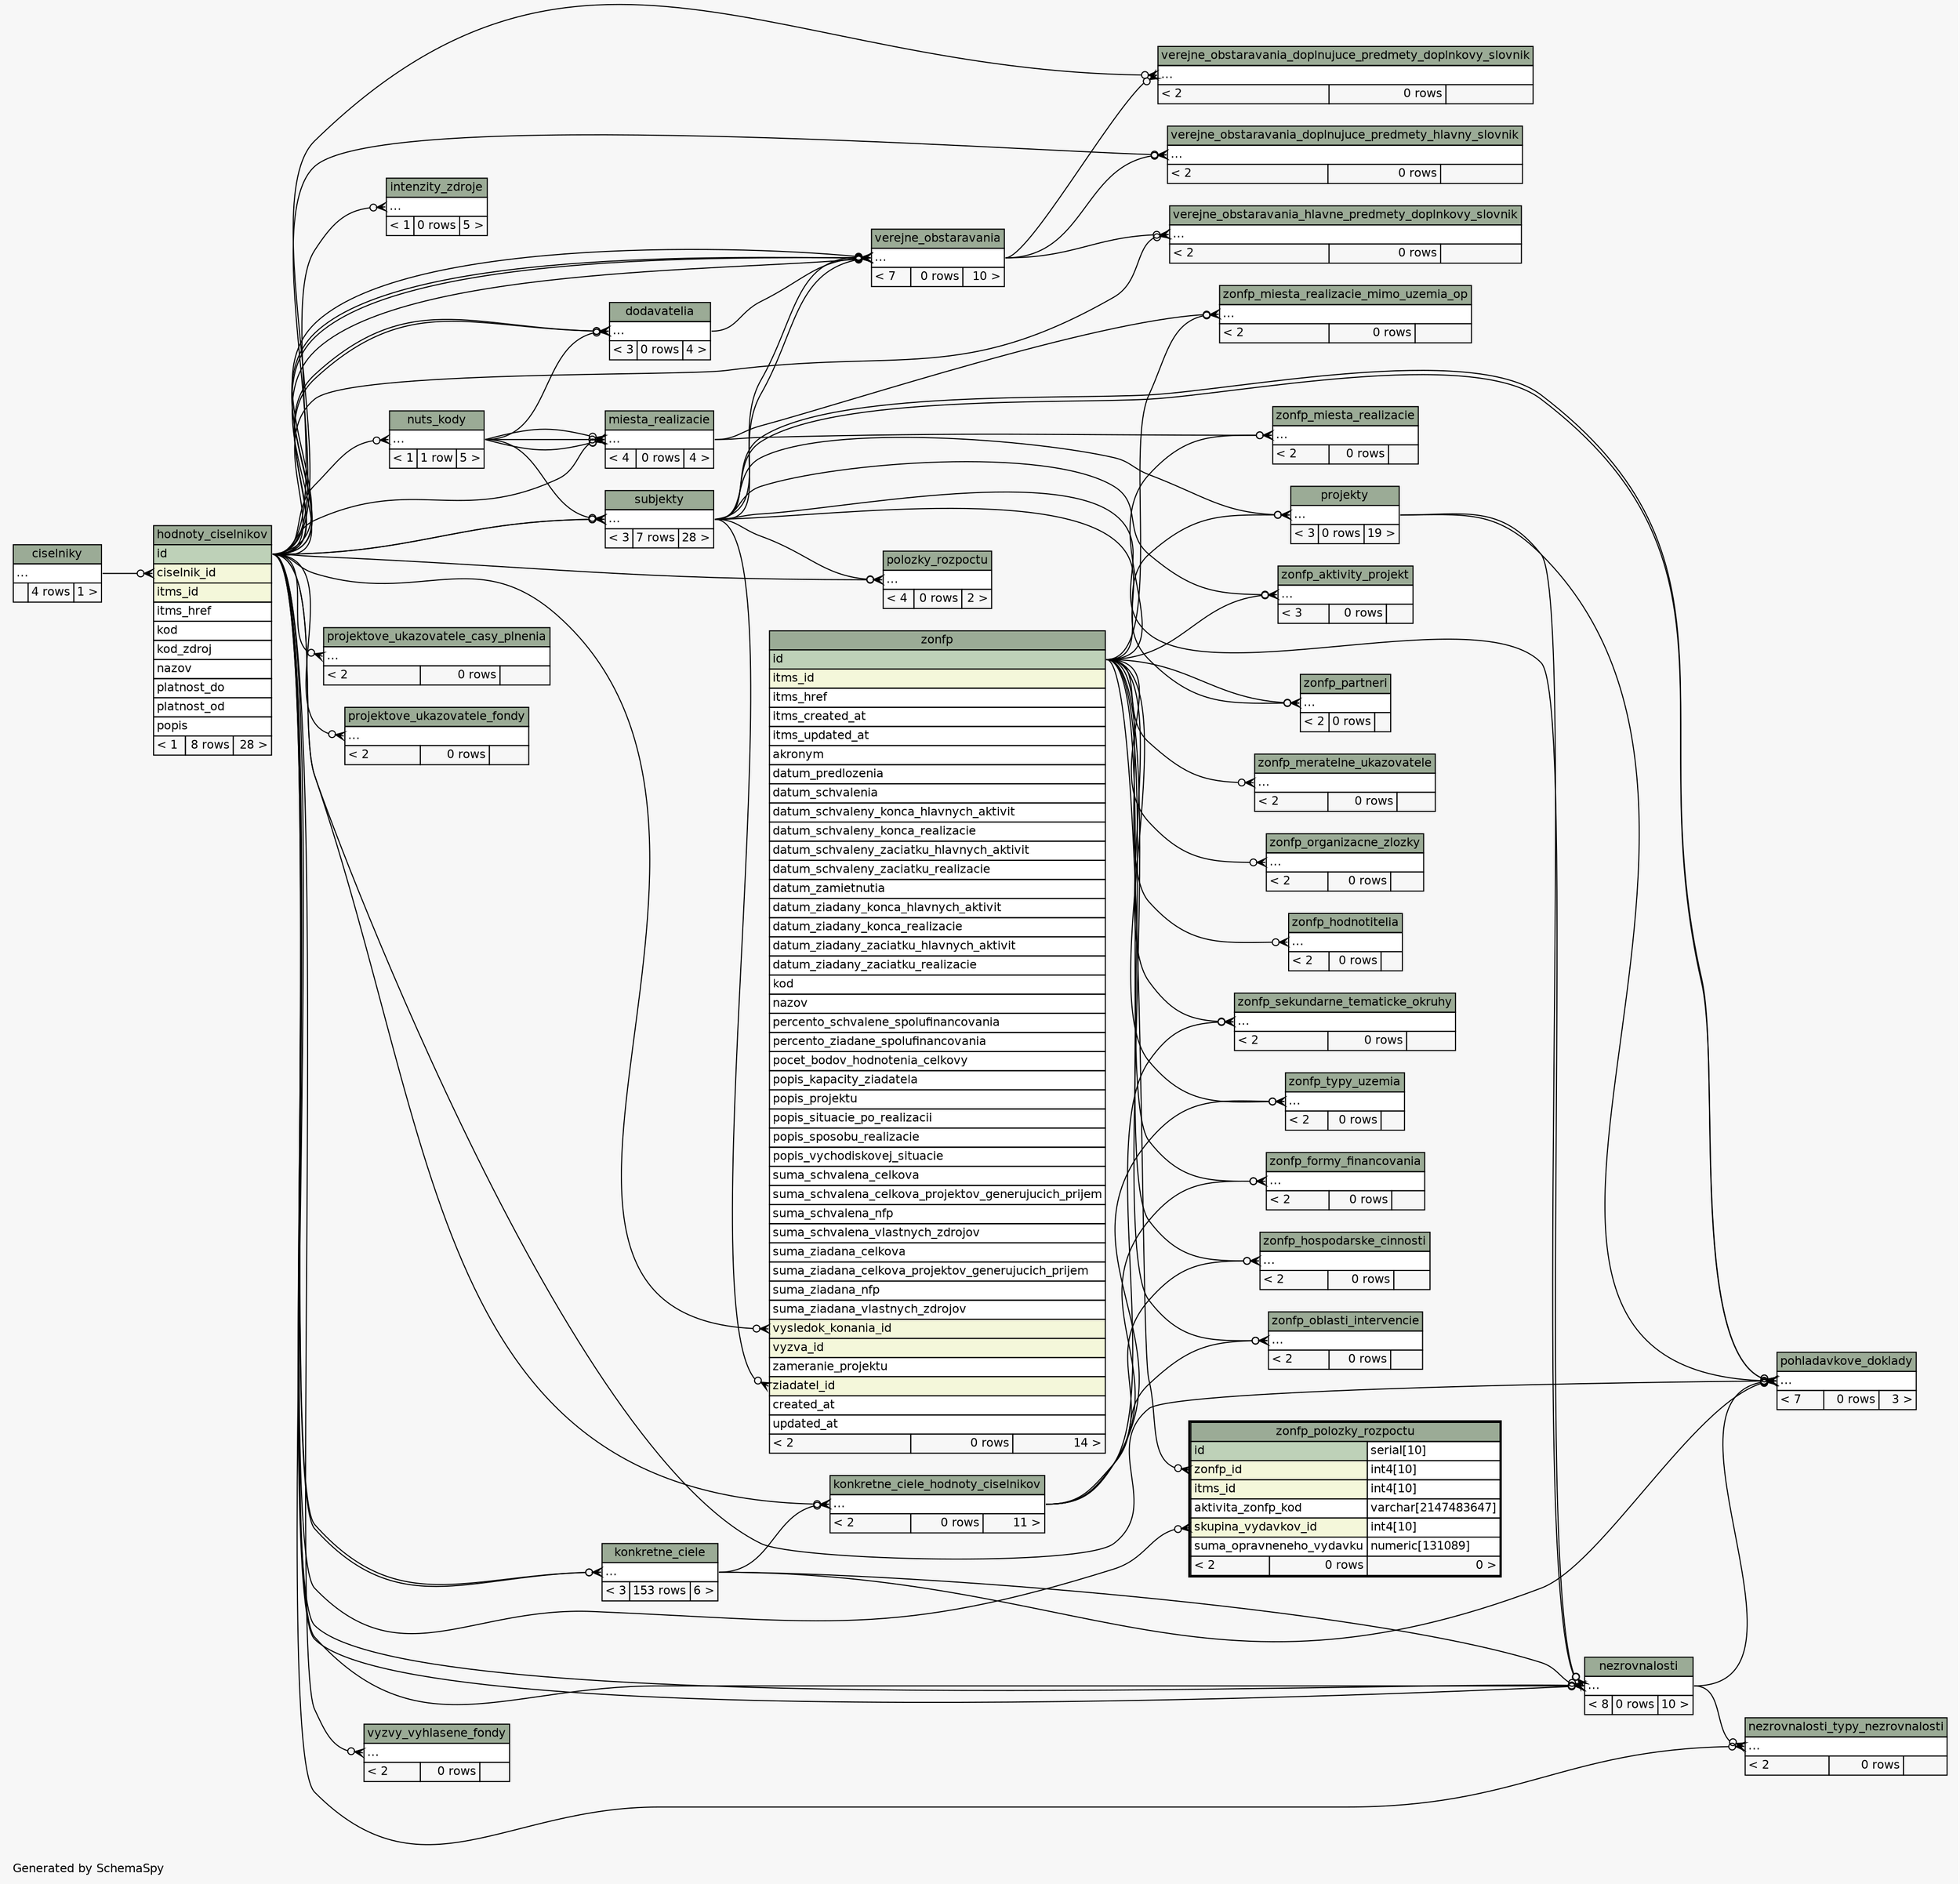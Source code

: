 // dot 2.38.0 on Linux 4.10.0-38-generic
// SchemaSpy rev 590
digraph "twoDegreesRelationshipsDiagram" {
  graph [
    rankdir="RL"
    bgcolor="#f7f7f7"
    label="\nGenerated by SchemaSpy"
    labeljust="l"
    nodesep="0.18"
    ranksep="0.46"
    fontname="Helvetica"
    fontsize="11"
  ];
  node [
    fontname="Helvetica"
    fontsize="11"
    shape="plaintext"
  ];
  edge [
    arrowsize="0.8"
  ];
  "dodavatelia":"elipses":w -> "nuts_kody":"elipses":e [arrowhead=none dir=back arrowtail=crowodot];
  "dodavatelia":"elipses":w -> "hodnoty_ciselnikov":"id":e [arrowhead=none dir=back arrowtail=crowodot];
  "dodavatelia":"elipses":w -> "hodnoty_ciselnikov":"id":e [arrowhead=none dir=back arrowtail=crowodot];
  "hodnoty_ciselnikov":"ciselnik_id":w -> "ciselniky":"elipses":e [arrowhead=none dir=back arrowtail=crowodot];
  "intenzity_zdroje":"elipses":w -> "hodnoty_ciselnikov":"id":e [arrowhead=none dir=back arrowtail=crowodot];
  "konkretne_ciele":"elipses":w -> "hodnoty_ciselnikov":"id":e [arrowhead=none dir=back arrowtail=crowodot];
  "konkretne_ciele":"elipses":w -> "hodnoty_ciselnikov":"id":e [arrowhead=none dir=back arrowtail=crowodot];
  "konkretne_ciele_hodnoty_ciselnikov":"elipses":w -> "hodnoty_ciselnikov":"id":e [arrowhead=none dir=back arrowtail=crowodot];
  "konkretne_ciele_hodnoty_ciselnikov":"elipses":w -> "konkretne_ciele":"elipses":e [arrowhead=none dir=back arrowtail=crowodot];
  "miesta_realizacie":"elipses":w -> "nuts_kody":"elipses":e [arrowhead=none dir=back arrowtail=crowodot];
  "miesta_realizacie":"elipses":w -> "nuts_kody":"elipses":e [arrowhead=none dir=back arrowtail=crowodot];
  "miesta_realizacie":"elipses":w -> "nuts_kody":"elipses":e [arrowhead=none dir=back arrowtail=crowodot];
  "miesta_realizacie":"elipses":w -> "hodnoty_ciselnikov":"id":e [arrowhead=none dir=back arrowtail=crowodot];
  "nezrovnalosti":"elipses":w -> "hodnoty_ciselnikov":"id":e [arrowhead=none dir=back arrowtail=crowodot];
  "nezrovnalosti":"elipses":w -> "subjekty":"elipses":e [arrowhead=none dir=back arrowtail=crowodot];
  "nezrovnalosti":"elipses":w -> "hodnoty_ciselnikov":"id":e [arrowhead=none dir=back arrowtail=crowodot];
  "nezrovnalosti":"elipses":w -> "hodnoty_ciselnikov":"id":e [arrowhead=none dir=back arrowtail=crowodot];
  "nezrovnalosti":"elipses":w -> "konkretne_ciele":"elipses":e [arrowhead=none dir=back arrowtail=crowodot];
  "nezrovnalosti":"elipses":w -> "projekty":"elipses":e [arrowhead=none dir=back arrowtail=crowodot];
  "nezrovnalosti_typy_nezrovnalosti":"elipses":w -> "hodnoty_ciselnikov":"id":e [arrowhead=none dir=back arrowtail=crowodot];
  "nezrovnalosti_typy_nezrovnalosti":"elipses":w -> "nezrovnalosti":"elipses":e [arrowhead=none dir=back arrowtail=crowodot];
  "nuts_kody":"elipses":w -> "hodnoty_ciselnikov":"id":e [arrowhead=none dir=back arrowtail=crowodot];
  "pohladavkove_doklady":"elipses":w -> "subjekty":"elipses":e [arrowhead=none dir=back arrowtail=crowodot];
  "pohladavkove_doklady":"elipses":w -> "hodnoty_ciselnikov":"id":e [arrowhead=none dir=back arrowtail=crowodot];
  "pohladavkove_doklady":"elipses":w -> "konkretne_ciele":"elipses":e [arrowhead=none dir=back arrowtail=crowodot];
  "pohladavkove_doklady":"elipses":w -> "nezrovnalosti":"elipses":e [arrowhead=none dir=back arrowtail=crowodot];
  "pohladavkove_doklady":"elipses":w -> "projekty":"elipses":e [arrowhead=none dir=back arrowtail=crowodot];
  "pohladavkove_doklady":"elipses":w -> "subjekty":"elipses":e [arrowhead=none dir=back arrowtail=crowodot];
  "polozky_rozpoctu":"elipses":w -> "hodnoty_ciselnikov":"id":e [arrowhead=none dir=back arrowtail=crowodot];
  "polozky_rozpoctu":"elipses":w -> "subjekty":"elipses":e [arrowhead=none dir=back arrowtail=crowodot];
  "projektove_ukazovatele_casy_plnenia":"elipses":w -> "hodnoty_ciselnikov":"id":e [arrowhead=none dir=back arrowtail=crowodot];
  "projektove_ukazovatele_fondy":"elipses":w -> "hodnoty_ciselnikov":"id":e [arrowhead=none dir=back arrowtail=crowodot];
  "projekty":"elipses":w -> "subjekty":"elipses":e [arrowhead=none dir=back arrowtail=crowodot];
  "projekty":"elipses":w -> "zonfp":"id":e [arrowhead=none dir=back arrowtail=crowodot];
  "subjekty":"elipses":w -> "nuts_kody":"elipses":e [arrowhead=none dir=back arrowtail=crowodot];
  "subjekty":"elipses":w -> "hodnoty_ciselnikov":"id":e [arrowhead=none dir=back arrowtail=crowodot];
  "subjekty":"elipses":w -> "hodnoty_ciselnikov":"id":e [arrowhead=none dir=back arrowtail=crowodot];
  "verejne_obstaravania":"elipses":w -> "hodnoty_ciselnikov":"id":e [arrowhead=none dir=back arrowtail=crowodot];
  "verejne_obstaravania":"elipses":w -> "hodnoty_ciselnikov":"id":e [arrowhead=none dir=back arrowtail=crowodot];
  "verejne_obstaravania":"elipses":w -> "hodnoty_ciselnikov":"id":e [arrowhead=none dir=back arrowtail=crowodot];
  "verejne_obstaravania":"elipses":w -> "dodavatelia":"elipses":e [arrowhead=none dir=back arrowtail=crowodot];
  "verejne_obstaravania":"elipses":w -> "subjekty":"elipses":e [arrowhead=none dir=back arrowtail=crowodot];
  "verejne_obstaravania":"elipses":w -> "hodnoty_ciselnikov":"id":e [arrowhead=none dir=back arrowtail=crowodot];
  "verejne_obstaravania":"elipses":w -> "subjekty":"elipses":e [arrowhead=none dir=back arrowtail=crowodot];
  "verejne_obstaravania_doplnujuce_predmety_doplnkovy_slovnik":"elipses":w -> "hodnoty_ciselnikov":"id":e [arrowhead=none dir=back arrowtail=crowodot];
  "verejne_obstaravania_doplnujuce_predmety_doplnkovy_slovnik":"elipses":w -> "verejne_obstaravania":"elipses":e [arrowhead=none dir=back arrowtail=crowodot];
  "verejne_obstaravania_doplnujuce_predmety_hlavny_slovnik":"elipses":w -> "hodnoty_ciselnikov":"id":e [arrowhead=none dir=back arrowtail=crowodot];
  "verejne_obstaravania_doplnujuce_predmety_hlavny_slovnik":"elipses":w -> "verejne_obstaravania":"elipses":e [arrowhead=none dir=back arrowtail=crowodot];
  "verejne_obstaravania_hlavne_predmety_doplnkovy_slovnik":"elipses":w -> "hodnoty_ciselnikov":"id":e [arrowhead=none dir=back arrowtail=crowodot];
  "verejne_obstaravania_hlavne_predmety_doplnkovy_slovnik":"elipses":w -> "verejne_obstaravania":"elipses":e [arrowhead=none dir=back arrowtail=crowodot];
  "vyzvy_vyhlasene_fondy":"elipses":w -> "hodnoty_ciselnikov":"id":e [arrowhead=none dir=back arrowtail=crowodot];
  "zonfp":"vysledok_konania_id":w -> "hodnoty_ciselnikov":"id":e [arrowhead=none dir=back arrowtail=crowodot];
  "zonfp":"ziadatel_id":w -> "subjekty":"elipses":e [arrowhead=none dir=back arrowtail=crowodot];
  "zonfp_aktivity_projekt":"elipses":w -> "subjekty":"elipses":e [arrowhead=none dir=back arrowtail=crowodot];
  "zonfp_aktivity_projekt":"elipses":w -> "zonfp":"id":e [arrowhead=none dir=back arrowtail=crowodot];
  "zonfp_formy_financovania":"elipses":w -> "konkretne_ciele_hodnoty_ciselnikov":"elipses":e [arrowhead=none dir=back arrowtail=crowodot];
  "zonfp_formy_financovania":"elipses":w -> "zonfp":"id":e [arrowhead=none dir=back arrowtail=crowodot];
  "zonfp_hodnotitelia":"elipses":w -> "zonfp":"id":e [arrowhead=none dir=back arrowtail=crowodot];
  "zonfp_hospodarske_cinnosti":"elipses":w -> "konkretne_ciele_hodnoty_ciselnikov":"elipses":e [arrowhead=none dir=back arrowtail=crowodot];
  "zonfp_hospodarske_cinnosti":"elipses":w -> "zonfp":"id":e [arrowhead=none dir=back arrowtail=crowodot];
  "zonfp_meratelne_ukazovatele":"elipses":w -> "zonfp":"id":e [arrowhead=none dir=back arrowtail=crowodot];
  "zonfp_miesta_realizacie":"elipses":w -> "miesta_realizacie":"elipses":e [arrowhead=none dir=back arrowtail=crowodot];
  "zonfp_miesta_realizacie":"elipses":w -> "zonfp":"id":e [arrowhead=none dir=back arrowtail=crowodot];
  "zonfp_miesta_realizacie_mimo_uzemia_op":"elipses":w -> "miesta_realizacie":"elipses":e [arrowhead=none dir=back arrowtail=crowodot];
  "zonfp_miesta_realizacie_mimo_uzemia_op":"elipses":w -> "zonfp":"id":e [arrowhead=none dir=back arrowtail=crowodot];
  "zonfp_oblasti_intervencie":"elipses":w -> "konkretne_ciele_hodnoty_ciselnikov":"elipses":e [arrowhead=none dir=back arrowtail=crowodot];
  "zonfp_oblasti_intervencie":"elipses":w -> "zonfp":"id":e [arrowhead=none dir=back arrowtail=crowodot];
  "zonfp_organizacne_zlozky":"elipses":w -> "zonfp":"id":e [arrowhead=none dir=back arrowtail=crowodot];
  "zonfp_partneri":"elipses":w -> "subjekty":"elipses":e [arrowhead=none dir=back arrowtail=crowodot];
  "zonfp_partneri":"elipses":w -> "zonfp":"id":e [arrowhead=none dir=back arrowtail=crowodot];
  "zonfp_polozky_rozpoctu":"skupina_vydavkov_id":w -> "hodnoty_ciselnikov":"id":e [arrowhead=none dir=back arrowtail=crowodot];
  "zonfp_polozky_rozpoctu":"zonfp_id":w -> "zonfp":"id":e [arrowhead=none dir=back arrowtail=crowodot];
  "zonfp_sekundarne_tematicke_okruhy":"elipses":w -> "konkretne_ciele_hodnoty_ciselnikov":"elipses":e [arrowhead=none dir=back arrowtail=crowodot];
  "zonfp_sekundarne_tematicke_okruhy":"elipses":w -> "zonfp":"id":e [arrowhead=none dir=back arrowtail=crowodot];
  "zonfp_typy_uzemia":"elipses":w -> "konkretne_ciele_hodnoty_ciselnikov":"elipses":e [arrowhead=none dir=back arrowtail=crowodot];
  "zonfp_typy_uzemia":"elipses":w -> "zonfp":"id":e [arrowhead=none dir=back arrowtail=crowodot];
  "ciselniky" [
    label=<
    <TABLE BORDER="0" CELLBORDER="1" CELLSPACING="0" BGCOLOR="#ffffff">
      <TR><TD COLSPAN="3" BGCOLOR="#9bab96" ALIGN="CENTER">ciselniky</TD></TR>
      <TR><TD PORT="elipses" COLSPAN="3" ALIGN="LEFT">...</TD></TR>
      <TR><TD ALIGN="LEFT" BGCOLOR="#f7f7f7">  </TD><TD ALIGN="RIGHT" BGCOLOR="#f7f7f7">4 rows</TD><TD ALIGN="RIGHT" BGCOLOR="#f7f7f7">1 &gt;</TD></TR>
    </TABLE>>
    URL="ciselniky.html"
    tooltip="ciselniky"
  ];
  "dodavatelia" [
    label=<
    <TABLE BORDER="0" CELLBORDER="1" CELLSPACING="0" BGCOLOR="#ffffff">
      <TR><TD COLSPAN="3" BGCOLOR="#9bab96" ALIGN="CENTER">dodavatelia</TD></TR>
      <TR><TD PORT="elipses" COLSPAN="3" ALIGN="LEFT">...</TD></TR>
      <TR><TD ALIGN="LEFT" BGCOLOR="#f7f7f7">&lt; 3</TD><TD ALIGN="RIGHT" BGCOLOR="#f7f7f7">0 rows</TD><TD ALIGN="RIGHT" BGCOLOR="#f7f7f7">4 &gt;</TD></TR>
    </TABLE>>
    URL="dodavatelia.html"
    tooltip="dodavatelia"
  ];
  "hodnoty_ciselnikov" [
    label=<
    <TABLE BORDER="0" CELLBORDER="1" CELLSPACING="0" BGCOLOR="#ffffff">
      <TR><TD COLSPAN="3" BGCOLOR="#9bab96" ALIGN="CENTER">hodnoty_ciselnikov</TD></TR>
      <TR><TD PORT="id" COLSPAN="3" BGCOLOR="#bed1b8" ALIGN="LEFT">id</TD></TR>
      <TR><TD PORT="ciselnik_id" COLSPAN="3" BGCOLOR="#f4f7da" ALIGN="LEFT">ciselnik_id</TD></TR>
      <TR><TD PORT="itms_id" COLSPAN="3" BGCOLOR="#f4f7da" ALIGN="LEFT">itms_id</TD></TR>
      <TR><TD PORT="itms_href" COLSPAN="3" ALIGN="LEFT">itms_href</TD></TR>
      <TR><TD PORT="kod" COLSPAN="3" ALIGN="LEFT">kod</TD></TR>
      <TR><TD PORT="kod_zdroj" COLSPAN="3" ALIGN="LEFT">kod_zdroj</TD></TR>
      <TR><TD PORT="nazov" COLSPAN="3" ALIGN="LEFT">nazov</TD></TR>
      <TR><TD PORT="platnost_do" COLSPAN="3" ALIGN="LEFT">platnost_do</TD></TR>
      <TR><TD PORT="platnost_od" COLSPAN="3" ALIGN="LEFT">platnost_od</TD></TR>
      <TR><TD PORT="popis" COLSPAN="3" ALIGN="LEFT">popis</TD></TR>
      <TR><TD ALIGN="LEFT" BGCOLOR="#f7f7f7">&lt; 1</TD><TD ALIGN="RIGHT" BGCOLOR="#f7f7f7">8 rows</TD><TD ALIGN="RIGHT" BGCOLOR="#f7f7f7">28 &gt;</TD></TR>
    </TABLE>>
    URL="hodnoty_ciselnikov.html"
    tooltip="hodnoty_ciselnikov"
  ];
  "intenzity_zdroje" [
    label=<
    <TABLE BORDER="0" CELLBORDER="1" CELLSPACING="0" BGCOLOR="#ffffff">
      <TR><TD COLSPAN="3" BGCOLOR="#9bab96" ALIGN="CENTER">intenzity_zdroje</TD></TR>
      <TR><TD PORT="elipses" COLSPAN="3" ALIGN="LEFT">...</TD></TR>
      <TR><TD ALIGN="LEFT" BGCOLOR="#f7f7f7">&lt; 1</TD><TD ALIGN="RIGHT" BGCOLOR="#f7f7f7">0 rows</TD><TD ALIGN="RIGHT" BGCOLOR="#f7f7f7">5 &gt;</TD></TR>
    </TABLE>>
    URL="intenzity_zdroje.html"
    tooltip="intenzity_zdroje"
  ];
  "konkretne_ciele" [
    label=<
    <TABLE BORDER="0" CELLBORDER="1" CELLSPACING="0" BGCOLOR="#ffffff">
      <TR><TD COLSPAN="3" BGCOLOR="#9bab96" ALIGN="CENTER">konkretne_ciele</TD></TR>
      <TR><TD PORT="elipses" COLSPAN="3" ALIGN="LEFT">...</TD></TR>
      <TR><TD ALIGN="LEFT" BGCOLOR="#f7f7f7">&lt; 3</TD><TD ALIGN="RIGHT" BGCOLOR="#f7f7f7">153 rows</TD><TD ALIGN="RIGHT" BGCOLOR="#f7f7f7">6 &gt;</TD></TR>
    </TABLE>>
    URL="konkretne_ciele.html"
    tooltip="konkretne_ciele"
  ];
  "konkretne_ciele_hodnoty_ciselnikov" [
    label=<
    <TABLE BORDER="0" CELLBORDER="1" CELLSPACING="0" BGCOLOR="#ffffff">
      <TR><TD COLSPAN="3" BGCOLOR="#9bab96" ALIGN="CENTER">konkretne_ciele_hodnoty_ciselnikov</TD></TR>
      <TR><TD PORT="elipses" COLSPAN="3" ALIGN="LEFT">...</TD></TR>
      <TR><TD ALIGN="LEFT" BGCOLOR="#f7f7f7">&lt; 2</TD><TD ALIGN="RIGHT" BGCOLOR="#f7f7f7">0 rows</TD><TD ALIGN="RIGHT" BGCOLOR="#f7f7f7">11 &gt;</TD></TR>
    </TABLE>>
    URL="konkretne_ciele_hodnoty_ciselnikov.html"
    tooltip="konkretne_ciele_hodnoty_ciselnikov"
  ];
  "miesta_realizacie" [
    label=<
    <TABLE BORDER="0" CELLBORDER="1" CELLSPACING="0" BGCOLOR="#ffffff">
      <TR><TD COLSPAN="3" BGCOLOR="#9bab96" ALIGN="CENTER">miesta_realizacie</TD></TR>
      <TR><TD PORT="elipses" COLSPAN="3" ALIGN="LEFT">...</TD></TR>
      <TR><TD ALIGN="LEFT" BGCOLOR="#f7f7f7">&lt; 4</TD><TD ALIGN="RIGHT" BGCOLOR="#f7f7f7">0 rows</TD><TD ALIGN="RIGHT" BGCOLOR="#f7f7f7">4 &gt;</TD></TR>
    </TABLE>>
    URL="miesta_realizacie.html"
    tooltip="miesta_realizacie"
  ];
  "nezrovnalosti" [
    label=<
    <TABLE BORDER="0" CELLBORDER="1" CELLSPACING="0" BGCOLOR="#ffffff">
      <TR><TD COLSPAN="3" BGCOLOR="#9bab96" ALIGN="CENTER">nezrovnalosti</TD></TR>
      <TR><TD PORT="elipses" COLSPAN="3" ALIGN="LEFT">...</TD></TR>
      <TR><TD ALIGN="LEFT" BGCOLOR="#f7f7f7">&lt; 8</TD><TD ALIGN="RIGHT" BGCOLOR="#f7f7f7">0 rows</TD><TD ALIGN="RIGHT" BGCOLOR="#f7f7f7">10 &gt;</TD></TR>
    </TABLE>>
    URL="nezrovnalosti.html"
    tooltip="nezrovnalosti"
  ];
  "nezrovnalosti_typy_nezrovnalosti" [
    label=<
    <TABLE BORDER="0" CELLBORDER="1" CELLSPACING="0" BGCOLOR="#ffffff">
      <TR><TD COLSPAN="3" BGCOLOR="#9bab96" ALIGN="CENTER">nezrovnalosti_typy_nezrovnalosti</TD></TR>
      <TR><TD PORT="elipses" COLSPAN="3" ALIGN="LEFT">...</TD></TR>
      <TR><TD ALIGN="LEFT" BGCOLOR="#f7f7f7">&lt; 2</TD><TD ALIGN="RIGHT" BGCOLOR="#f7f7f7">0 rows</TD><TD ALIGN="RIGHT" BGCOLOR="#f7f7f7">  </TD></TR>
    </TABLE>>
    URL="nezrovnalosti_typy_nezrovnalosti.html"
    tooltip="nezrovnalosti_typy_nezrovnalosti"
  ];
  "nuts_kody" [
    label=<
    <TABLE BORDER="0" CELLBORDER="1" CELLSPACING="0" BGCOLOR="#ffffff">
      <TR><TD COLSPAN="3" BGCOLOR="#9bab96" ALIGN="CENTER">nuts_kody</TD></TR>
      <TR><TD PORT="elipses" COLSPAN="3" ALIGN="LEFT">...</TD></TR>
      <TR><TD ALIGN="LEFT" BGCOLOR="#f7f7f7">&lt; 1</TD><TD ALIGN="RIGHT" BGCOLOR="#f7f7f7">1 row</TD><TD ALIGN="RIGHT" BGCOLOR="#f7f7f7">5 &gt;</TD></TR>
    </TABLE>>
    URL="nuts_kody.html"
    tooltip="nuts_kody"
  ];
  "pohladavkove_doklady" [
    label=<
    <TABLE BORDER="0" CELLBORDER="1" CELLSPACING="0" BGCOLOR="#ffffff">
      <TR><TD COLSPAN="3" BGCOLOR="#9bab96" ALIGN="CENTER">pohladavkove_doklady</TD></TR>
      <TR><TD PORT="elipses" COLSPAN="3" ALIGN="LEFT">...</TD></TR>
      <TR><TD ALIGN="LEFT" BGCOLOR="#f7f7f7">&lt; 7</TD><TD ALIGN="RIGHT" BGCOLOR="#f7f7f7">0 rows</TD><TD ALIGN="RIGHT" BGCOLOR="#f7f7f7">3 &gt;</TD></TR>
    </TABLE>>
    URL="pohladavkove_doklady.html"
    tooltip="pohladavkove_doklady"
  ];
  "polozky_rozpoctu" [
    label=<
    <TABLE BORDER="0" CELLBORDER="1" CELLSPACING="0" BGCOLOR="#ffffff">
      <TR><TD COLSPAN="3" BGCOLOR="#9bab96" ALIGN="CENTER">polozky_rozpoctu</TD></TR>
      <TR><TD PORT="elipses" COLSPAN="3" ALIGN="LEFT">...</TD></TR>
      <TR><TD ALIGN="LEFT" BGCOLOR="#f7f7f7">&lt; 4</TD><TD ALIGN="RIGHT" BGCOLOR="#f7f7f7">0 rows</TD><TD ALIGN="RIGHT" BGCOLOR="#f7f7f7">2 &gt;</TD></TR>
    </TABLE>>
    URL="polozky_rozpoctu.html"
    tooltip="polozky_rozpoctu"
  ];
  "projektove_ukazovatele_casy_plnenia" [
    label=<
    <TABLE BORDER="0" CELLBORDER="1" CELLSPACING="0" BGCOLOR="#ffffff">
      <TR><TD COLSPAN="3" BGCOLOR="#9bab96" ALIGN="CENTER">projektove_ukazovatele_casy_plnenia</TD></TR>
      <TR><TD PORT="elipses" COLSPAN="3" ALIGN="LEFT">...</TD></TR>
      <TR><TD ALIGN="LEFT" BGCOLOR="#f7f7f7">&lt; 2</TD><TD ALIGN="RIGHT" BGCOLOR="#f7f7f7">0 rows</TD><TD ALIGN="RIGHT" BGCOLOR="#f7f7f7">  </TD></TR>
    </TABLE>>
    URL="projektove_ukazovatele_casy_plnenia.html"
    tooltip="projektove_ukazovatele_casy_plnenia"
  ];
  "projektove_ukazovatele_fondy" [
    label=<
    <TABLE BORDER="0" CELLBORDER="1" CELLSPACING="0" BGCOLOR="#ffffff">
      <TR><TD COLSPAN="3" BGCOLOR="#9bab96" ALIGN="CENTER">projektove_ukazovatele_fondy</TD></TR>
      <TR><TD PORT="elipses" COLSPAN="3" ALIGN="LEFT">...</TD></TR>
      <TR><TD ALIGN="LEFT" BGCOLOR="#f7f7f7">&lt; 2</TD><TD ALIGN="RIGHT" BGCOLOR="#f7f7f7">0 rows</TD><TD ALIGN="RIGHT" BGCOLOR="#f7f7f7">  </TD></TR>
    </TABLE>>
    URL="projektove_ukazovatele_fondy.html"
    tooltip="projektove_ukazovatele_fondy"
  ];
  "projekty" [
    label=<
    <TABLE BORDER="0" CELLBORDER="1" CELLSPACING="0" BGCOLOR="#ffffff">
      <TR><TD COLSPAN="3" BGCOLOR="#9bab96" ALIGN="CENTER">projekty</TD></TR>
      <TR><TD PORT="elipses" COLSPAN="3" ALIGN="LEFT">...</TD></TR>
      <TR><TD ALIGN="LEFT" BGCOLOR="#f7f7f7">&lt; 3</TD><TD ALIGN="RIGHT" BGCOLOR="#f7f7f7">0 rows</TD><TD ALIGN="RIGHT" BGCOLOR="#f7f7f7">19 &gt;</TD></TR>
    </TABLE>>
    URL="projekty.html"
    tooltip="projekty"
  ];
  "subjekty" [
    label=<
    <TABLE BORDER="0" CELLBORDER="1" CELLSPACING="0" BGCOLOR="#ffffff">
      <TR><TD COLSPAN="3" BGCOLOR="#9bab96" ALIGN="CENTER">subjekty</TD></TR>
      <TR><TD PORT="elipses" COLSPAN="3" ALIGN="LEFT">...</TD></TR>
      <TR><TD ALIGN="LEFT" BGCOLOR="#f7f7f7">&lt; 3</TD><TD ALIGN="RIGHT" BGCOLOR="#f7f7f7">7 rows</TD><TD ALIGN="RIGHT" BGCOLOR="#f7f7f7">28 &gt;</TD></TR>
    </TABLE>>
    URL="subjekty.html"
    tooltip="subjekty"
  ];
  "verejne_obstaravania" [
    label=<
    <TABLE BORDER="0" CELLBORDER="1" CELLSPACING="0" BGCOLOR="#ffffff">
      <TR><TD COLSPAN="3" BGCOLOR="#9bab96" ALIGN="CENTER">verejne_obstaravania</TD></TR>
      <TR><TD PORT="elipses" COLSPAN="3" ALIGN="LEFT">...</TD></TR>
      <TR><TD ALIGN="LEFT" BGCOLOR="#f7f7f7">&lt; 7</TD><TD ALIGN="RIGHT" BGCOLOR="#f7f7f7">0 rows</TD><TD ALIGN="RIGHT" BGCOLOR="#f7f7f7">10 &gt;</TD></TR>
    </TABLE>>
    URL="verejne_obstaravania.html"
    tooltip="verejne_obstaravania"
  ];
  "verejne_obstaravania_doplnujuce_predmety_doplnkovy_slovnik" [
    label=<
    <TABLE BORDER="0" CELLBORDER="1" CELLSPACING="0" BGCOLOR="#ffffff">
      <TR><TD COLSPAN="3" BGCOLOR="#9bab96" ALIGN="CENTER">verejne_obstaravania_doplnujuce_predmety_doplnkovy_slovnik</TD></TR>
      <TR><TD PORT="elipses" COLSPAN="3" ALIGN="LEFT">...</TD></TR>
      <TR><TD ALIGN="LEFT" BGCOLOR="#f7f7f7">&lt; 2</TD><TD ALIGN="RIGHT" BGCOLOR="#f7f7f7">0 rows</TD><TD ALIGN="RIGHT" BGCOLOR="#f7f7f7">  </TD></TR>
    </TABLE>>
    URL="verejne_obstaravania_doplnujuce_predmety_doplnkovy_slovnik.html"
    tooltip="verejne_obstaravania_doplnujuce_predmety_doplnkovy_slovnik"
  ];
  "verejne_obstaravania_doplnujuce_predmety_hlavny_slovnik" [
    label=<
    <TABLE BORDER="0" CELLBORDER="1" CELLSPACING="0" BGCOLOR="#ffffff">
      <TR><TD COLSPAN="3" BGCOLOR="#9bab96" ALIGN="CENTER">verejne_obstaravania_doplnujuce_predmety_hlavny_slovnik</TD></TR>
      <TR><TD PORT="elipses" COLSPAN="3" ALIGN="LEFT">...</TD></TR>
      <TR><TD ALIGN="LEFT" BGCOLOR="#f7f7f7">&lt; 2</TD><TD ALIGN="RIGHT" BGCOLOR="#f7f7f7">0 rows</TD><TD ALIGN="RIGHT" BGCOLOR="#f7f7f7">  </TD></TR>
    </TABLE>>
    URL="verejne_obstaravania_doplnujuce_predmety_hlavny_slovnik.html"
    tooltip="verejne_obstaravania_doplnujuce_predmety_hlavny_slovnik"
  ];
  "verejne_obstaravania_hlavne_predmety_doplnkovy_slovnik" [
    label=<
    <TABLE BORDER="0" CELLBORDER="1" CELLSPACING="0" BGCOLOR="#ffffff">
      <TR><TD COLSPAN="3" BGCOLOR="#9bab96" ALIGN="CENTER">verejne_obstaravania_hlavne_predmety_doplnkovy_slovnik</TD></TR>
      <TR><TD PORT="elipses" COLSPAN="3" ALIGN="LEFT">...</TD></TR>
      <TR><TD ALIGN="LEFT" BGCOLOR="#f7f7f7">&lt; 2</TD><TD ALIGN="RIGHT" BGCOLOR="#f7f7f7">0 rows</TD><TD ALIGN="RIGHT" BGCOLOR="#f7f7f7">  </TD></TR>
    </TABLE>>
    URL="verejne_obstaravania_hlavne_predmety_doplnkovy_slovnik.html"
    tooltip="verejne_obstaravania_hlavne_predmety_doplnkovy_slovnik"
  ];
  "vyzvy_vyhlasene_fondy" [
    label=<
    <TABLE BORDER="0" CELLBORDER="1" CELLSPACING="0" BGCOLOR="#ffffff">
      <TR><TD COLSPAN="3" BGCOLOR="#9bab96" ALIGN="CENTER">vyzvy_vyhlasene_fondy</TD></TR>
      <TR><TD PORT="elipses" COLSPAN="3" ALIGN="LEFT">...</TD></TR>
      <TR><TD ALIGN="LEFT" BGCOLOR="#f7f7f7">&lt; 2</TD><TD ALIGN="RIGHT" BGCOLOR="#f7f7f7">0 rows</TD><TD ALIGN="RIGHT" BGCOLOR="#f7f7f7">  </TD></TR>
    </TABLE>>
    URL="vyzvy_vyhlasene_fondy.html"
    tooltip="vyzvy_vyhlasene_fondy"
  ];
  "zonfp" [
    label=<
    <TABLE BORDER="0" CELLBORDER="1" CELLSPACING="0" BGCOLOR="#ffffff">
      <TR><TD COLSPAN="3" BGCOLOR="#9bab96" ALIGN="CENTER">zonfp</TD></TR>
      <TR><TD PORT="id" COLSPAN="3" BGCOLOR="#bed1b8" ALIGN="LEFT">id</TD></TR>
      <TR><TD PORT="itms_id" COLSPAN="3" BGCOLOR="#f4f7da" ALIGN="LEFT">itms_id</TD></TR>
      <TR><TD PORT="itms_href" COLSPAN="3" ALIGN="LEFT">itms_href</TD></TR>
      <TR><TD PORT="itms_created_at" COLSPAN="3" ALIGN="LEFT">itms_created_at</TD></TR>
      <TR><TD PORT="itms_updated_at" COLSPAN="3" ALIGN="LEFT">itms_updated_at</TD></TR>
      <TR><TD PORT="akronym" COLSPAN="3" ALIGN="LEFT">akronym</TD></TR>
      <TR><TD PORT="datum_predlozenia" COLSPAN="3" ALIGN="LEFT">datum_predlozenia</TD></TR>
      <TR><TD PORT="datum_schvalenia" COLSPAN="3" ALIGN="LEFT">datum_schvalenia</TD></TR>
      <TR><TD PORT="datum_schvaleny_konca_hlavnych_aktivit" COLSPAN="3" ALIGN="LEFT">datum_schvaleny_konca_hlavnych_aktivit</TD></TR>
      <TR><TD PORT="datum_schvaleny_konca_realizacie" COLSPAN="3" ALIGN="LEFT">datum_schvaleny_konca_realizacie</TD></TR>
      <TR><TD PORT="datum_schvaleny_zaciatku_hlavnych_aktivit" COLSPAN="3" ALIGN="LEFT">datum_schvaleny_zaciatku_hlavnych_aktivit</TD></TR>
      <TR><TD PORT="datum_schvaleny_zaciatku_realizacie" COLSPAN="3" ALIGN="LEFT">datum_schvaleny_zaciatku_realizacie</TD></TR>
      <TR><TD PORT="datum_zamietnutia" COLSPAN="3" ALIGN="LEFT">datum_zamietnutia</TD></TR>
      <TR><TD PORT="datum_ziadany_konca_hlavnych_aktivit" COLSPAN="3" ALIGN="LEFT">datum_ziadany_konca_hlavnych_aktivit</TD></TR>
      <TR><TD PORT="datum_ziadany_konca_realizacie" COLSPAN="3" ALIGN="LEFT">datum_ziadany_konca_realizacie</TD></TR>
      <TR><TD PORT="datum_ziadany_zaciatku_hlavnych_aktivit" COLSPAN="3" ALIGN="LEFT">datum_ziadany_zaciatku_hlavnych_aktivit</TD></TR>
      <TR><TD PORT="datum_ziadany_zaciatku_realizacie" COLSPAN="3" ALIGN="LEFT">datum_ziadany_zaciatku_realizacie</TD></TR>
      <TR><TD PORT="kod" COLSPAN="3" ALIGN="LEFT">kod</TD></TR>
      <TR><TD PORT="nazov" COLSPAN="3" ALIGN="LEFT">nazov</TD></TR>
      <TR><TD PORT="percento_schvalene_spolufinancovania" COLSPAN="3" ALIGN="LEFT">percento_schvalene_spolufinancovania</TD></TR>
      <TR><TD PORT="percento_ziadane_spolufinancovania" COLSPAN="3" ALIGN="LEFT">percento_ziadane_spolufinancovania</TD></TR>
      <TR><TD PORT="pocet_bodov_hodnotenia_celkovy" COLSPAN="3" ALIGN="LEFT">pocet_bodov_hodnotenia_celkovy</TD></TR>
      <TR><TD PORT="popis_kapacity_ziadatela" COLSPAN="3" ALIGN="LEFT">popis_kapacity_ziadatela</TD></TR>
      <TR><TD PORT="popis_projektu" COLSPAN="3" ALIGN="LEFT">popis_projektu</TD></TR>
      <TR><TD PORT="popis_situacie_po_realizacii" COLSPAN="3" ALIGN="LEFT">popis_situacie_po_realizacii</TD></TR>
      <TR><TD PORT="popis_sposobu_realizacie" COLSPAN="3" ALIGN="LEFT">popis_sposobu_realizacie</TD></TR>
      <TR><TD PORT="popis_vychodiskovej_situacie" COLSPAN="3" ALIGN="LEFT">popis_vychodiskovej_situacie</TD></TR>
      <TR><TD PORT="suma_schvalena_celkova" COLSPAN="3" ALIGN="LEFT">suma_schvalena_celkova</TD></TR>
      <TR><TD PORT="suma_schvalena_celkova_projektov_generujucich_prijem" COLSPAN="3" ALIGN="LEFT">suma_schvalena_celkova_projektov_generujucich_prijem</TD></TR>
      <TR><TD PORT="suma_schvalena_nfp" COLSPAN="3" ALIGN="LEFT">suma_schvalena_nfp</TD></TR>
      <TR><TD PORT="suma_schvalena_vlastnych_zdrojov" COLSPAN="3" ALIGN="LEFT">suma_schvalena_vlastnych_zdrojov</TD></TR>
      <TR><TD PORT="suma_ziadana_celkova" COLSPAN="3" ALIGN="LEFT">suma_ziadana_celkova</TD></TR>
      <TR><TD PORT="suma_ziadana_celkova_projektov_generujucich_prijem" COLSPAN="3" ALIGN="LEFT">suma_ziadana_celkova_projektov_generujucich_prijem</TD></TR>
      <TR><TD PORT="suma_ziadana_nfp" COLSPAN="3" ALIGN="LEFT">suma_ziadana_nfp</TD></TR>
      <TR><TD PORT="suma_ziadana_vlastnych_zdrojov" COLSPAN="3" ALIGN="LEFT">suma_ziadana_vlastnych_zdrojov</TD></TR>
      <TR><TD PORT="vysledok_konania_id" COLSPAN="3" BGCOLOR="#f4f7da" ALIGN="LEFT">vysledok_konania_id</TD></TR>
      <TR><TD PORT="vyzva_id" COLSPAN="3" BGCOLOR="#f4f7da" ALIGN="LEFT">vyzva_id</TD></TR>
      <TR><TD PORT="zameranie_projektu" COLSPAN="3" ALIGN="LEFT">zameranie_projektu</TD></TR>
      <TR><TD PORT="ziadatel_id" COLSPAN="3" BGCOLOR="#f4f7da" ALIGN="LEFT">ziadatel_id</TD></TR>
      <TR><TD PORT="created_at" COLSPAN="3" ALIGN="LEFT">created_at</TD></TR>
      <TR><TD PORT="updated_at" COLSPAN="3" ALIGN="LEFT">updated_at</TD></TR>
      <TR><TD ALIGN="LEFT" BGCOLOR="#f7f7f7">&lt; 2</TD><TD ALIGN="RIGHT" BGCOLOR="#f7f7f7">0 rows</TD><TD ALIGN="RIGHT" BGCOLOR="#f7f7f7">14 &gt;</TD></TR>
    </TABLE>>
    URL="zonfp.html"
    tooltip="zonfp"
  ];
  "zonfp_aktivity_projekt" [
    label=<
    <TABLE BORDER="0" CELLBORDER="1" CELLSPACING="0" BGCOLOR="#ffffff">
      <TR><TD COLSPAN="3" BGCOLOR="#9bab96" ALIGN="CENTER">zonfp_aktivity_projekt</TD></TR>
      <TR><TD PORT="elipses" COLSPAN="3" ALIGN="LEFT">...</TD></TR>
      <TR><TD ALIGN="LEFT" BGCOLOR="#f7f7f7">&lt; 3</TD><TD ALIGN="RIGHT" BGCOLOR="#f7f7f7">0 rows</TD><TD ALIGN="RIGHT" BGCOLOR="#f7f7f7">  </TD></TR>
    </TABLE>>
    URL="zonfp_aktivity_projekt.html"
    tooltip="zonfp_aktivity_projekt"
  ];
  "zonfp_formy_financovania" [
    label=<
    <TABLE BORDER="0" CELLBORDER="1" CELLSPACING="0" BGCOLOR="#ffffff">
      <TR><TD COLSPAN="3" BGCOLOR="#9bab96" ALIGN="CENTER">zonfp_formy_financovania</TD></TR>
      <TR><TD PORT="elipses" COLSPAN="3" ALIGN="LEFT">...</TD></TR>
      <TR><TD ALIGN="LEFT" BGCOLOR="#f7f7f7">&lt; 2</TD><TD ALIGN="RIGHT" BGCOLOR="#f7f7f7">0 rows</TD><TD ALIGN="RIGHT" BGCOLOR="#f7f7f7">  </TD></TR>
    </TABLE>>
    URL="zonfp_formy_financovania.html"
    tooltip="zonfp_formy_financovania"
  ];
  "zonfp_hodnotitelia" [
    label=<
    <TABLE BORDER="0" CELLBORDER="1" CELLSPACING="0" BGCOLOR="#ffffff">
      <TR><TD COLSPAN="3" BGCOLOR="#9bab96" ALIGN="CENTER">zonfp_hodnotitelia</TD></TR>
      <TR><TD PORT="elipses" COLSPAN="3" ALIGN="LEFT">...</TD></TR>
      <TR><TD ALIGN="LEFT" BGCOLOR="#f7f7f7">&lt; 2</TD><TD ALIGN="RIGHT" BGCOLOR="#f7f7f7">0 rows</TD><TD ALIGN="RIGHT" BGCOLOR="#f7f7f7">  </TD></TR>
    </TABLE>>
    URL="zonfp_hodnotitelia.html"
    tooltip="zonfp_hodnotitelia"
  ];
  "zonfp_hospodarske_cinnosti" [
    label=<
    <TABLE BORDER="0" CELLBORDER="1" CELLSPACING="0" BGCOLOR="#ffffff">
      <TR><TD COLSPAN="3" BGCOLOR="#9bab96" ALIGN="CENTER">zonfp_hospodarske_cinnosti</TD></TR>
      <TR><TD PORT="elipses" COLSPAN="3" ALIGN="LEFT">...</TD></TR>
      <TR><TD ALIGN="LEFT" BGCOLOR="#f7f7f7">&lt; 2</TD><TD ALIGN="RIGHT" BGCOLOR="#f7f7f7">0 rows</TD><TD ALIGN="RIGHT" BGCOLOR="#f7f7f7">  </TD></TR>
    </TABLE>>
    URL="zonfp_hospodarske_cinnosti.html"
    tooltip="zonfp_hospodarske_cinnosti"
  ];
  "zonfp_meratelne_ukazovatele" [
    label=<
    <TABLE BORDER="0" CELLBORDER="1" CELLSPACING="0" BGCOLOR="#ffffff">
      <TR><TD COLSPAN="3" BGCOLOR="#9bab96" ALIGN="CENTER">zonfp_meratelne_ukazovatele</TD></TR>
      <TR><TD PORT="elipses" COLSPAN="3" ALIGN="LEFT">...</TD></TR>
      <TR><TD ALIGN="LEFT" BGCOLOR="#f7f7f7">&lt; 2</TD><TD ALIGN="RIGHT" BGCOLOR="#f7f7f7">0 rows</TD><TD ALIGN="RIGHT" BGCOLOR="#f7f7f7">  </TD></TR>
    </TABLE>>
    URL="zonfp_meratelne_ukazovatele.html"
    tooltip="zonfp_meratelne_ukazovatele"
  ];
  "zonfp_miesta_realizacie" [
    label=<
    <TABLE BORDER="0" CELLBORDER="1" CELLSPACING="0" BGCOLOR="#ffffff">
      <TR><TD COLSPAN="3" BGCOLOR="#9bab96" ALIGN="CENTER">zonfp_miesta_realizacie</TD></TR>
      <TR><TD PORT="elipses" COLSPAN="3" ALIGN="LEFT">...</TD></TR>
      <TR><TD ALIGN="LEFT" BGCOLOR="#f7f7f7">&lt; 2</TD><TD ALIGN="RIGHT" BGCOLOR="#f7f7f7">0 rows</TD><TD ALIGN="RIGHT" BGCOLOR="#f7f7f7">  </TD></TR>
    </TABLE>>
    URL="zonfp_miesta_realizacie.html"
    tooltip="zonfp_miesta_realizacie"
  ];
  "zonfp_miesta_realizacie_mimo_uzemia_op" [
    label=<
    <TABLE BORDER="0" CELLBORDER="1" CELLSPACING="0" BGCOLOR="#ffffff">
      <TR><TD COLSPAN="3" BGCOLOR="#9bab96" ALIGN="CENTER">zonfp_miesta_realizacie_mimo_uzemia_op</TD></TR>
      <TR><TD PORT="elipses" COLSPAN="3" ALIGN="LEFT">...</TD></TR>
      <TR><TD ALIGN="LEFT" BGCOLOR="#f7f7f7">&lt; 2</TD><TD ALIGN="RIGHT" BGCOLOR="#f7f7f7">0 rows</TD><TD ALIGN="RIGHT" BGCOLOR="#f7f7f7">  </TD></TR>
    </TABLE>>
    URL="zonfp_miesta_realizacie_mimo_uzemia_op.html"
    tooltip="zonfp_miesta_realizacie_mimo_uzemia_op"
  ];
  "zonfp_oblasti_intervencie" [
    label=<
    <TABLE BORDER="0" CELLBORDER="1" CELLSPACING="0" BGCOLOR="#ffffff">
      <TR><TD COLSPAN="3" BGCOLOR="#9bab96" ALIGN="CENTER">zonfp_oblasti_intervencie</TD></TR>
      <TR><TD PORT="elipses" COLSPAN="3" ALIGN="LEFT">...</TD></TR>
      <TR><TD ALIGN="LEFT" BGCOLOR="#f7f7f7">&lt; 2</TD><TD ALIGN="RIGHT" BGCOLOR="#f7f7f7">0 rows</TD><TD ALIGN="RIGHT" BGCOLOR="#f7f7f7">  </TD></TR>
    </TABLE>>
    URL="zonfp_oblasti_intervencie.html"
    tooltip="zonfp_oblasti_intervencie"
  ];
  "zonfp_organizacne_zlozky" [
    label=<
    <TABLE BORDER="0" CELLBORDER="1" CELLSPACING="0" BGCOLOR="#ffffff">
      <TR><TD COLSPAN="3" BGCOLOR="#9bab96" ALIGN="CENTER">zonfp_organizacne_zlozky</TD></TR>
      <TR><TD PORT="elipses" COLSPAN="3" ALIGN="LEFT">...</TD></TR>
      <TR><TD ALIGN="LEFT" BGCOLOR="#f7f7f7">&lt; 2</TD><TD ALIGN="RIGHT" BGCOLOR="#f7f7f7">0 rows</TD><TD ALIGN="RIGHT" BGCOLOR="#f7f7f7">  </TD></TR>
    </TABLE>>
    URL="zonfp_organizacne_zlozky.html"
    tooltip="zonfp_organizacne_zlozky"
  ];
  "zonfp_partneri" [
    label=<
    <TABLE BORDER="0" CELLBORDER="1" CELLSPACING="0" BGCOLOR="#ffffff">
      <TR><TD COLSPAN="3" BGCOLOR="#9bab96" ALIGN="CENTER">zonfp_partneri</TD></TR>
      <TR><TD PORT="elipses" COLSPAN="3" ALIGN="LEFT">...</TD></TR>
      <TR><TD ALIGN="LEFT" BGCOLOR="#f7f7f7">&lt; 2</TD><TD ALIGN="RIGHT" BGCOLOR="#f7f7f7">0 rows</TD><TD ALIGN="RIGHT" BGCOLOR="#f7f7f7">  </TD></TR>
    </TABLE>>
    URL="zonfp_partneri.html"
    tooltip="zonfp_partneri"
  ];
  "zonfp_polozky_rozpoctu" [
    label=<
    <TABLE BORDER="2" CELLBORDER="1" CELLSPACING="0" BGCOLOR="#ffffff">
      <TR><TD COLSPAN="3" BGCOLOR="#9bab96" ALIGN="CENTER">zonfp_polozky_rozpoctu</TD></TR>
      <TR><TD PORT="id" COLSPAN="2" BGCOLOR="#bed1b8" ALIGN="LEFT">id</TD><TD PORT="id.type" ALIGN="LEFT">serial[10]</TD></TR>
      <TR><TD PORT="zonfp_id" COLSPAN="2" BGCOLOR="#f4f7da" ALIGN="LEFT">zonfp_id</TD><TD PORT="zonfp_id.type" ALIGN="LEFT">int4[10]</TD></TR>
      <TR><TD PORT="itms_id" COLSPAN="2" BGCOLOR="#f4f7da" ALIGN="LEFT">itms_id</TD><TD PORT="itms_id.type" ALIGN="LEFT">int4[10]</TD></TR>
      <TR><TD PORT="aktivita_zonfp_kod" COLSPAN="2" ALIGN="LEFT">aktivita_zonfp_kod</TD><TD PORT="aktivita_zonfp_kod.type" ALIGN="LEFT">varchar[2147483647]</TD></TR>
      <TR><TD PORT="skupina_vydavkov_id" COLSPAN="2" BGCOLOR="#f4f7da" ALIGN="LEFT">skupina_vydavkov_id</TD><TD PORT="skupina_vydavkov_id.type" ALIGN="LEFT">int4[10]</TD></TR>
      <TR><TD PORT="suma_opravneneho_vydavku" COLSPAN="2" ALIGN="LEFT">suma_opravneneho_vydavku</TD><TD PORT="suma_opravneneho_vydavku.type" ALIGN="LEFT">numeric[131089]</TD></TR>
      <TR><TD ALIGN="LEFT" BGCOLOR="#f7f7f7">&lt; 2</TD><TD ALIGN="RIGHT" BGCOLOR="#f7f7f7">0 rows</TD><TD ALIGN="RIGHT" BGCOLOR="#f7f7f7">0 &gt;</TD></TR>
    </TABLE>>
    URL="zonfp_polozky_rozpoctu.html"
    tooltip="zonfp_polozky_rozpoctu"
  ];
  "zonfp_sekundarne_tematicke_okruhy" [
    label=<
    <TABLE BORDER="0" CELLBORDER="1" CELLSPACING="0" BGCOLOR="#ffffff">
      <TR><TD COLSPAN="3" BGCOLOR="#9bab96" ALIGN="CENTER">zonfp_sekundarne_tematicke_okruhy</TD></TR>
      <TR><TD PORT="elipses" COLSPAN="3" ALIGN="LEFT">...</TD></TR>
      <TR><TD ALIGN="LEFT" BGCOLOR="#f7f7f7">&lt; 2</TD><TD ALIGN="RIGHT" BGCOLOR="#f7f7f7">0 rows</TD><TD ALIGN="RIGHT" BGCOLOR="#f7f7f7">  </TD></TR>
    </TABLE>>
    URL="zonfp_sekundarne_tematicke_okruhy.html"
    tooltip="zonfp_sekundarne_tematicke_okruhy"
  ];
  "zonfp_typy_uzemia" [
    label=<
    <TABLE BORDER="0" CELLBORDER="1" CELLSPACING="0" BGCOLOR="#ffffff">
      <TR><TD COLSPAN="3" BGCOLOR="#9bab96" ALIGN="CENTER">zonfp_typy_uzemia</TD></TR>
      <TR><TD PORT="elipses" COLSPAN="3" ALIGN="LEFT">...</TD></TR>
      <TR><TD ALIGN="LEFT" BGCOLOR="#f7f7f7">&lt; 2</TD><TD ALIGN="RIGHT" BGCOLOR="#f7f7f7">0 rows</TD><TD ALIGN="RIGHT" BGCOLOR="#f7f7f7">  </TD></TR>
    </TABLE>>
    URL="zonfp_typy_uzemia.html"
    tooltip="zonfp_typy_uzemia"
  ];
}
